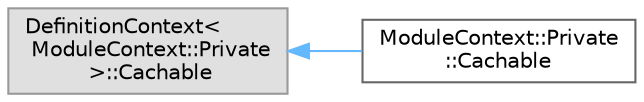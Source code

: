 digraph "Graphical Class Hierarchy"
{
 // INTERACTIVE_SVG=YES
 // LATEX_PDF_SIZE
  bgcolor="transparent";
  edge [fontname=Helvetica,fontsize=10,labelfontname=Helvetica,labelfontsize=10];
  node [fontname=Helvetica,fontsize=10,shape=box,height=0.2,width=0.4];
  rankdir="LR";
  Node0 [id="Node000000",label="DefinitionContext\<\l ModuleContext::Private\l \>::Cachable",height=0.2,width=0.4,color="grey60", fillcolor="#E0E0E0", style="filled",tooltip=" "];
  Node0 -> Node1 [id="edge77_Node000000_Node000001",dir="back",color="steelblue1",style="solid",tooltip=" "];
  Node1 [id="Node000001",label="ModuleContext::Private\l::Cachable",height=0.2,width=0.4,color="grey40", fillcolor="white", style="filled",URL="$d4/deb/struct_module_context_1_1_private_1_1_cachable.html",tooltip=" "];
}
